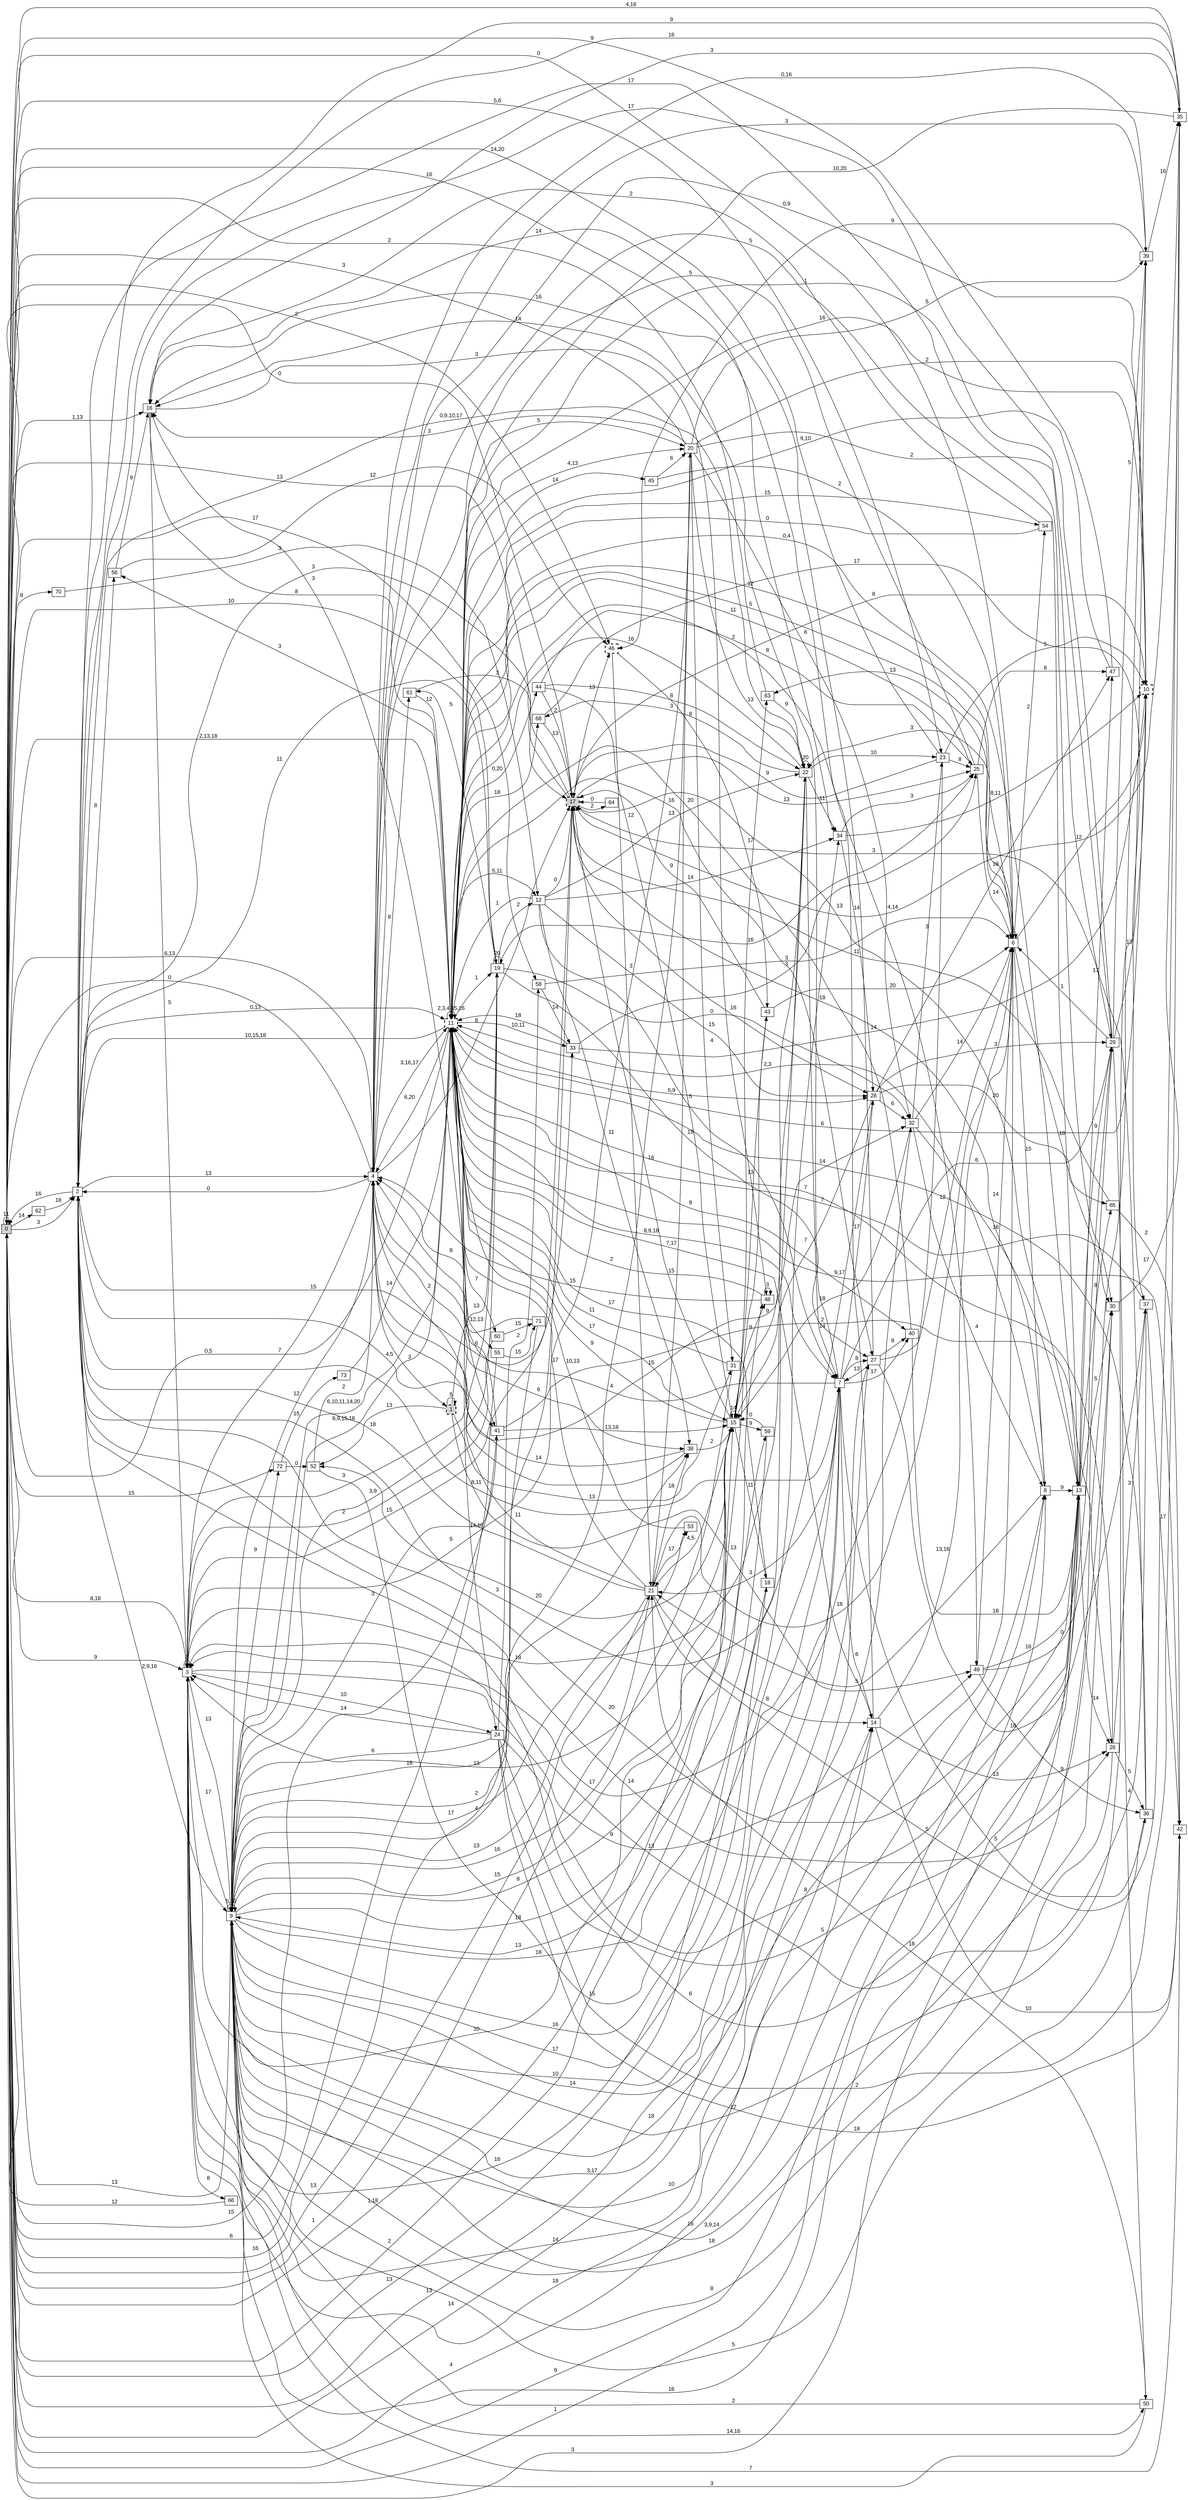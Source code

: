 digraph "NDFA" {
  rankdir=LR
  node [shape=box width=0.1 height=0.1 fontname=Arial]
  edge [fontname=Arial]
/* Estados */
 s0 [label="0" style="filled"] /* I:1 F:0 D:0 */
 s1 [label="1" style="filled,bold,dashed"] /* I:1 F:1 D:0 */
 s2 [label="2" ] /* I:0 F:0 D:0 */
 s3 [label="3" ] /* I:0 F:0 D:0 */
 s4 [label="4" ] /* I:0 F:0 D:0 */
 s6 [label="6" ] /* I:0 F:0 D:0 */
 s7 [label="7" ] /* I:0 F:0 D:0 */
 s8 [label="8" ] /* I:0 F:0 D:0 */
 s9 [label="9" ] /* I:0 F:0 D:0 */
 s10 [label="10" style="bold,dashed"] /* I:0 F:1 D:0 */
 s11 [label="11" style="bold,dashed"] /* I:0 F:1 D:0 */
 s12 [label="12" ] /* I:0 F:0 D:0 */
 s13 [label="13" ] /* I:0 F:0 D:0 */
 s14 [label="14" ] /* I:0 F:0 D:0 */
 s15 [label="15" ] /* I:0 F:0 D:0 */
 s16 [label="16" ] /* I:0 F:0 D:0 */
 s17 [label="17" style="filled,bold,dashed"] /* I:1 F:1 D:0 */
 s18 [label="18" ] /* I:0 F:0 D:0 */
 s19 [label="19" ] /* I:0 F:0 D:0 */
 s20 [label="20" ] /* I:0 F:0 D:0 */
 s21 [label="21" ] /* I:0 F:0 D:0 */
 s22 [label="22" ] /* I:0 F:0 D:0 */
 s23 [label="23" ] /* I:0 F:0 D:0 */
 s24 [label="24" ] /* I:0 F:0 D:0 */
 s25 [label="25" ] /* I:0 F:0 D:0 */
 s26 [label="26" ] /* I:0 F:0 D:0 */
 s27 [label="27" ] /* I:0 F:0 D:0 */
 s28 [label="28" ] /* I:0 F:0 D:0 */
 s29 [label="29" ] /* I:0 F:0 D:0 */
 s30 [label="30" ] /* I:0 F:0 D:0 */
 s31 [label="31" ] /* I:0 F:0 D:0 */
 s32 [label="32" ] /* I:0 F:0 D:0 */
 s33 [label="33" ] /* I:0 F:0 D:0 */
 s34 [label="34" ] /* I:0 F:0 D:0 */
 s35 [label="35" ] /* I:0 F:0 D:0 */
 s36 [label="36" ] /* I:0 F:0 D:0 */
 s37 [label="37" ] /* I:0 F:0 D:0 */
 s38 [label="38" ] /* I:0 F:0 D:0 */
 s39 [label="39" ] /* I:0 F:0 D:0 */
 s40 [label="40" ] /* I:0 F:0 D:0 */
 s41 [label="41" ] /* I:0 F:0 D:0 */
 s42 [label="42" ] /* I:0 F:0 D:0 */
 s43 [label="43" ] /* I:0 F:0 D:0 */
 s44 [label="44" ] /* I:0 F:0 D:0 */
 s45 [label="45" ] /* I:0 F:0 D:0 */
 s46 [label="46" style="bold,dashed"] /* I:0 F:1 D:0 */
 s47 [label="47" ] /* I:0 F:0 D:0 */
 s48 [label="48" ] /* I:0 F:0 D:0 */
 s49 [label="49" ] /* I:0 F:0 D:0 */
 s50 [label="50" ] /* I:0 F:0 D:0 */
 s52 [label="52" ] /* I:0 F:0 D:0 */
 s53 [label="53" ] /* I:0 F:0 D:0 */
 s54 [label="54" ] /* I:0 F:0 D:0 */
 s55 [label="55" ] /* I:0 F:0 D:0 */
 s56 [label="56" ] /* I:0 F:0 D:0 */
 s58 [label="58" ] /* I:0 F:0 D:0 */
 s59 [label="59" ] /* I:0 F:0 D:0 */
 s60 [label="60" ] /* I:0 F:0 D:0 */
 s61 [label="61" ] /* I:0 F:0 D:0 */
 s62 [label="62" ] /* I:0 F:0 D:0 */
 s63 [label="63" ] /* I:0 F:0 D:0 */
 s64 [label="64" ] /* I:0 F:0 D:0 */
 s65 [label="65" ] /* I:0 F:0 D:0 */
 s66 [label="66" ] /* I:0 F:0 D:0 */
 s68 [label="68" ] /* I:0 F:0 D:0 */
 s70 [label="70" ] /* I:0 F:0 D:0 */
 s71 [label="71" ] /* I:0 F:0 D:0 */
 s72 [label="72" ] /* I:0 F:0 D:0 */
 s73 [label="73" ] /* I:0 F:0 D:0 */
/* Transiciones */
  s0 -> s0 [label="11"]
  s0 -> s2 [label="3"]
  s0 -> s3 [label="9"]
  s0 -> s4 [label="6,13"]
  s0 -> s6 [label="0"]
  s0 -> s8 [label="1"]
  s0 -> s11 [label="2,13,18"]
  s0 -> s14 [label="4"]
  s0 -> s15 [label="1,18"]
  s0 -> s16 [label="1,13"]
  s0 -> s17 [label="0"]
  s0 -> s18 [label="13"]
  s0 -> s19 [label="10"]
  s0 -> s21 [label="13"]
  s0 -> s23 [label="5,6"]
  s0 -> s27 [label="14"]
  s0 -> s34 [label="16"]
  s0 -> s46 [label="2"]
  s0 -> s48 [label="2"]
  s0 -> s58 [label="17"]
  s0 -> s62 [label="14"]
  s0 -> s70 [label="8"]
  s0 -> s72 [label="15"]
  s1 -> s1 [label="5"]
  s1 -> s19 [label="13"]
  s1 -> s31 [label="13"]
  s1 -> s49 [label="13"]
  s1 -> s52 [label="13"]
  s2 -> s0 [label="16"]
  s2 -> s4 [label="13"]
  s2 -> s7 [label="8,11"]
  s2 -> s9 [label="2,9,16"]
  s2 -> s11 [label="0,13"]
  s2 -> s13 [label="20"]
  s2 -> s22 [label="0,9,10,17"]
  s2 -> s26 [label="14"]
  s2 -> s30 [label="17"]
  s2 -> s33 [label="15"]
  s2 -> s35 [label="9"]
  s2 -> s56 [label="8"]
  s3 -> s0 [label="8,18"]
  s3 -> s3 [label="3"]
  s3 -> s9 [label="13"]
  s3 -> s13 [label="16"]
  s3 -> s14 [label="14"]
  s3 -> s15 [label="10"]
  s3 -> s19 [label="3"]
  s3 -> s20 [label="5"]
  s3 -> s24 [label="10"]
  s3 -> s30 [label="6"]
  s3 -> s49 [label="9"]
  s3 -> s66 [label="8"]
  s4 -> s0 [label="0"]
  s4 -> s1 [label="3"]
  s4 -> s2 [label="0"]
  s4 -> s3 [label="7"]
  s4 -> s9 [label="12"]
  s4 -> s10 [label="0,9"]
  s4 -> s11 [label="3,16,17"]
  s4 -> s13 [label="5"]
  s4 -> s17 [label="8"]
  s4 -> s20 [label="5"]
  s4 -> s32 [label="15"]
  s4 -> s38 [label="6"]
  s4 -> s39 [label="0,16"]
  s4 -> s41 [label="2"]
  s4 -> s61 [label="8"]
  s6 -> s6 [label="1"]
  s6 -> s8 [label="15"]
  s6 -> s9 [label="18"]
  s6 -> s10 [label="12"]
  s6 -> s11 [label="5"]
  s6 -> s21 [label="18"]
  s6 -> s22 [label="3"]
  s6 -> s30 [label="18"]
  s6 -> s54 [label="2"]
  s6 -> s63 [label="13"]
  s7 -> s0 [label="13"]
  s7 -> s4 [label="4"]
  s7 -> s9 [label="10"]
  s7 -> s14 [label="6"]
  s7 -> s16 [label="14"]
  s7 -> s21 [label="3"]
  s7 -> s27 [label="8"]
  s7 -> s28 [label="17"]
  s7 -> s29 [label="6"]
  s7 -> s36 [label="5"]
  s7 -> s40 [label="17"]
  s8 -> s0 [label="9"]
  s8 -> s11 [label="2,3"]
  s8 -> s13 [label="9"]
  s8 -> s21 [label="5"]
  s9 -> s0 [label="13"]
  s9 -> s3 [label="17"]
  s9 -> s7 [label="17"]
  s9 -> s8 [label="10"]
  s9 -> s9 [label="5,15"]
  s9 -> s11 [label="6,10,11,14,20"]
  s9 -> s15 [label="15"]
  s9 -> s17 [label="16"]
  s9 -> s19 [label="3,9"]
  s9 -> s22 [label="18"]
  s9 -> s27 [label="14"]
  s9 -> s29 [label="18"]
  s9 -> s32 [label="3,17"]
  s9 -> s34 [label="16"]
  s9 -> s38 [label="4"]
  s9 -> s41 [label="3"]
  s9 -> s43 [label="8"]
  s9 -> s50 [label="14,16"]
  s9 -> s53 [label="13"]
  s9 -> s59 [label="18"]
  s9 -> s72 [label="9"]
  s10 -> s11 [label="6"]
  s11 -> s0 [label="0,5"]
  s11 -> s2 [label="10,15,18"]
  s11 -> s4 [label="6,20"]
  s11 -> s6 [label="12"]
  s11 -> s7 [label="8,9,18"]
  s11 -> s9 [label="8,9,15,18"]
  s11 -> s10 [label="16"]
  s11 -> s11 [label="2,3,4,15,16"]
  s11 -> s12 [label="5,11"]
  s11 -> s14 [label="7,17"]
  s11 -> s15 [label="17"]
  s11 -> s19 [label="1"]
  s11 -> s20 [label="4,13"]
  s11 -> s24 [label="14,16"]
  s11 -> s27 [label="16"]
  s11 -> s28 [label="5,9"]
  s11 -> s33 [label="10,11"]
  s11 -> s40 [label="8"]
  s11 -> s41 [label="6"]
  s11 -> s44 [label="0,20"]
  s11 -> s45 [label="14"]
  s11 -> s49 [label="2"]
  s11 -> s54 [label="15"]
  s11 -> s55 [label="12,13"]
  s11 -> s56 [label="3"]
  s11 -> s60 [label="7"]
  s11 -> s68 [label="18"]
  s12 -> s7 [label="5"]
  s12 -> s11 [label="1"]
  s12 -> s17 [label="0"]
  s12 -> s22 [label="13"]
  s12 -> s28 [label="15"]
  s12 -> s34 [label="14"]
  s12 -> s38 [label="11"]
  s13 -> s0 [label="3"]
  s13 -> s9 [label="18"]
  s13 -> s11 [label="0,4"]
  s13 -> s26 [label="14"]
  s13 -> s29 [label="9"]
  s13 -> s30 [label="5"]
  s13 -> s47 [label="17"]
  s13 -> s65 [label="8"]
  s14 -> s3 [label="18"]
  s14 -> s6 [label="13,16"]
  s14 -> s16 [label="16"]
  s14 -> s26 [label="13"]
  s14 -> s42 [label="10"]
  s15 -> s3 [label="13"]
  s15 -> s11 [label="9"]
  s15 -> s15 [label="14"]
  s15 -> s17 [label="16"]
  s15 -> s18 [label="11"]
  s15 -> s21 [label="4,5"]
  s15 -> s43 [label="13"]
  s15 -> s48 [label="9"]
  s15 -> s52 [label="20"]
  s15 -> s59 [label="9"]
  s15 -> s63 [label="17"]
  s16 -> s3 [label="5"]
  s16 -> s11 [label="8"]
  s16 -> s48 [label="3"]
  s17 -> s0 [label="13"]
  s17 -> s2 [label="3"]
  s17 -> s3 [label="15"]
  s17 -> s8 [label="18"]
  s17 -> s10 [label="8"]
  s17 -> s13 [label="13"]
  s17 -> s25 [label="13"]
  s17 -> s28 [label="16"]
  s17 -> s46 [label="13"]
  s17 -> s64 [label="2"]
  s18 -> s3 [label="16"]
  s18 -> s11 [label="17"]
  s19 -> s2 [label="11"]
  s19 -> s12 [label="2"]
  s19 -> s19 [label="20"]
  s19 -> s25 [label="16"]
  s19 -> s27 [label="15"]
  s19 -> s32 [label="0"]
  s19 -> s61 [label="5"]
  s20 -> s0 [label="3"]
  s20 -> s9 [label="2"]
  s20 -> s10 [label="2"]
  s20 -> s16 [label="3"]
  s20 -> s22 [label="13"]
  s20 -> s29 [label="2"]
  s20 -> s31 [label="4"]
  s20 -> s32 [label="6"]
  s20 -> s39 [label="5"]
  s21 -> s0 [label="1"]
  s21 -> s2 [label="18"]
  s21 -> s4 [label="11"]
  s21 -> s9 [label="17"]
  s21 -> s11 [label="17"]
  s21 -> s14 [label="8"]
  s21 -> s20 [label="15"]
  s21 -> s35 [label="5"]
  s21 -> s38 [label="18"]
  s21 -> s53 [label="17"]
  s22 -> s3 [label="18"]
  s22 -> s7 [label="14"]
  s22 -> s11 [label="16"]
  s22 -> s15 [label="9"]
  s22 -> s22 [label="20"]
  s22 -> s23 [label="10"]
  s22 -> s34 [label="11"]
  s22 -> s68 [label="3"]
  s23 -> s0 [label="14,20"]
  s23 -> s3 [label="17"]
  s23 -> s10 [label="5"]
  s23 -> s17 [label="9"]
  s23 -> s25 [label="8"]
  s24 -> s3 [label="14"]
  s24 -> s9 [label="6"]
  s24 -> s13 [label="8"]
  s24 -> s29 [label="5"]
  s24 -> s35 [label="2"]
  s24 -> s42 [label="18"]
  s24 -> s58 [label="2"]
  s25 -> s4 [label="5"]
  s25 -> s6 [label="14"]
  s25 -> s11 [label="11"]
  s25 -> s47 [label="8"]
  s26 -> s9 [label="8"]
  s26 -> s11 [label="7"]
  s26 -> s36 [label="5"]
  s26 -> s37 [label="3"]
  s27 -> s6 [label="12"]
  s27 -> s7 [label="13"]
  s27 -> s16 [label="14"]
  s27 -> s37 [label="18"]
  s27 -> s40 [label="8"]
  s28 -> s2 [label="3"]
  s28 -> s15 [label="7"]
  s28 -> s29 [label="3"]
  s28 -> s32 [label="6"]
  s28 -> s47 [label="18"]
  s28 -> s65 [label="20"]
  s29 -> s2 [label="17"]
  s29 -> s6 [label="1"]
  s29 -> s10 [label="13"]
  s29 -> s11 [label="1"]
  s29 -> s39 [label="5"]
  s29 -> s50 [label="4"]
  s30 -> s9 [label="3,9,14"]
  s30 -> s35 [label="17"]
  s31 -> s9 [label="16"]
  s31 -> s11 [label="11"]
  s32 -> s6 [label="14"]
  s32 -> s8 [label="4"]
  s32 -> s13 [label="16"]
  s32 -> s15 [label="18"]
  s32 -> s23 [label="3"]
  s33 -> s10 [label="14"]
  s33 -> s11 [label="18"]
  s33 -> s25 [label="3"]
  s34 -> s10 [label="8,11"]
  s34 -> s25 [label="3"]
  s34 -> s28 [label="14"]
  s35 -> s0 [label="4,16"]
  s35 -> s2 [label="16"]
  s35 -> s11 [label="10,20"]
  s35 -> s16 [label="3"]
  s35 -> s17 [label="4,14"]
  s36 -> s9 [label="5"]
  s36 -> s11 [label="14"]
  s36 -> s17 [label="3"]
  s37 -> s2 [label="13"]
  s37 -> s11 [label="7"]
  s37 -> s42 [label="17"]
  s38 -> s2 [label="4,5"]
  s38 -> s4 [label="14"]
  s38 -> s15 [label="2"]
  s39 -> s4 [label="3"]
  s39 -> s9 [label="17"]
  s39 -> s35 [label="16"]
  s39 -> s46 [label="9"]
  s40 -> s11 [label="20"]
  s40 -> s13 [label="18"]
  s41 -> s0 [label="15"]
  s41 -> s15 [label="13,18"]
  s41 -> s16 [label="3"]
  s41 -> s26 [label="2"]
  s42 -> s9 [label="7"]
  s42 -> s11 [label="9,17"]
  s43 -> s6 [label="20"]
  s43 -> s17 [label="9"]
  s44 -> s15 [label="12"]
  s44 -> s17 [label="2"]
  s44 -> s22 [label="8"]
  s44 -> s25 [label="8"]
  s45 -> s6 [label="2"]
  s45 -> s20 [label="6"]
  s46 -> s21 [label="3"]
  s46 -> s43 [label="8"]
  s47 -> s0 [label="9"]
  s47 -> s11 [label="9,10"]
  s48 -> s4 [label="15"]
  s48 -> s11 [label="2"]
  s48 -> s48 [label="3"]
  s49 -> s6 [label="14"]
  s49 -> s13 [label="16"]
  s49 -> s36 [label="9"]
  s49 -> s39 [label="0"]
  s50 -> s3 [label="3"]
  s50 -> s9 [label="2"]
  s50 -> s21 [label="18"]
  s52 -> s4 [label="2"]
  s52 -> s7 [label="15"]
  s53 -> s11 [label="10,13"]
  s54 -> s11 [label="0"]
  s54 -> s16 [label="2"]
  s55 -> s0 [label="6"]
  s55 -> s71 [label="15"]
  s56 -> s16 [label="9"]
  s56 -> s46 [label="12"]
  s58 -> s6 [label="3"]
  s58 -> s33 [label="14"]
  s59 -> s9 [label="13"]
  s59 -> s15 [label="0"]
  s60 -> s3 [label="2"]
  s60 -> s71 [label="15"]
  s61 -> s11 [label="12"]
  s61 -> s17 [label="3"]
  s62 -> s2 [label="18"]
  s63 -> s0 [label="2"]
  s63 -> s22 [label="9"]
  s64 -> s17 [label="0"]
  s65 -> s17 [label="11"]
  s65 -> s42 [label="2"]
  s66 -> s0 [label="12"]
  s68 -> s17 [label="13"]
  s68 -> s37 [label="17"]
  s70 -> s12 [label="3"]
  s71 -> s0 [label="16"]
  s71 -> s4 [label="8"]
  s72 -> s52 [label="0"]
  s72 -> s73 [label="15"]
  s73 -> s11 [label="14"]
}
